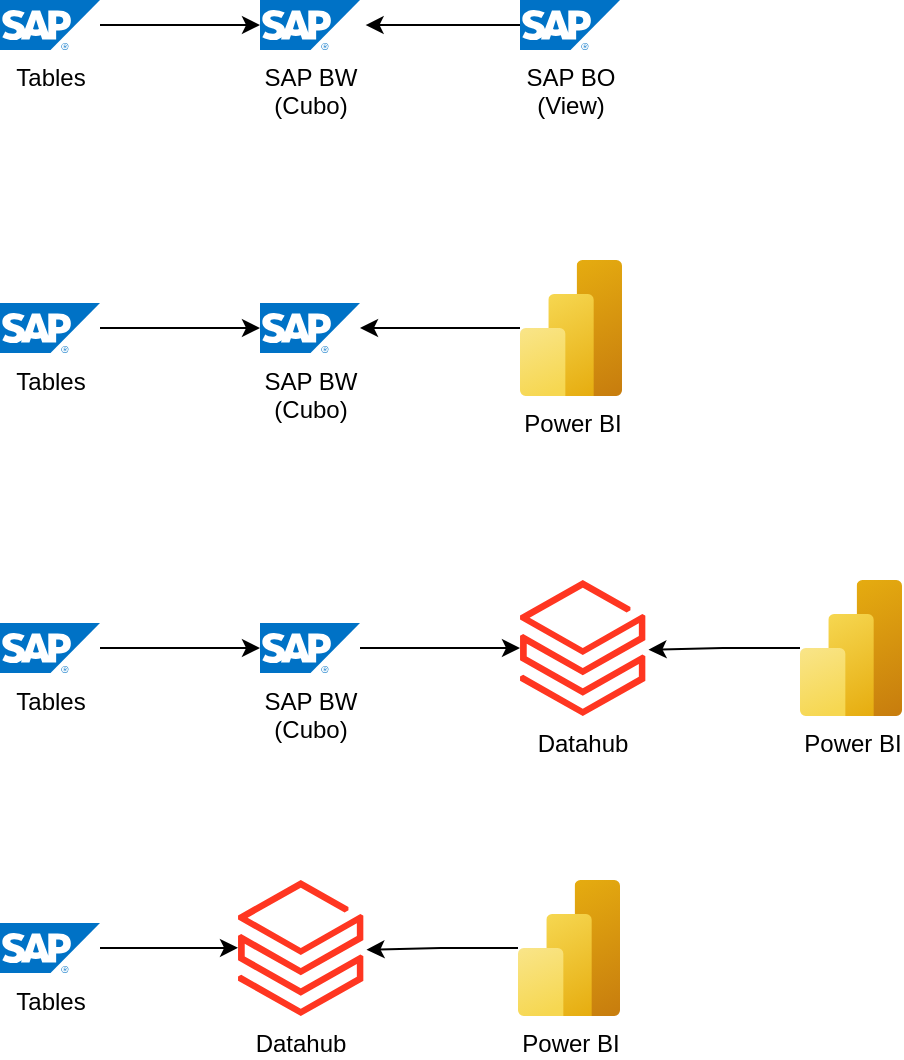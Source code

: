 <mxfile version="24.6.4" type="github">
  <diagram name="Página-1" id="pMPwNeUqAYihZ4KnCTLO">
    <mxGraphModel dx="981" dy="527" grid="1" gridSize="10" guides="1" tooltips="1" connect="1" arrows="1" fold="1" page="1" pageScale="1" pageWidth="1169" pageHeight="827" math="0" shadow="0">
      <root>
        <mxCell id="0" />
        <mxCell id="1" parent="0" />
        <mxCell id="afB3QxRyEOOV9Eug5rTz-3" value="" style="edgeStyle=orthogonalEdgeStyle;rounded=0;orthogonalLoop=1;jettySize=auto;html=1;" edge="1" parent="1" source="afB3QxRyEOOV9Eug5rTz-1" target="afB3QxRyEOOV9Eug5rTz-2">
          <mxGeometry relative="1" as="geometry" />
        </mxCell>
        <mxCell id="afB3QxRyEOOV9Eug5rTz-1" value="Tables" style="image;sketch=0;aspect=fixed;html=1;points=[];align=center;fontSize=12;image=img/lib/mscae/SAP_HANA_on_Azure.svg;" vertex="1" parent="1">
          <mxGeometry x="230" y="70" width="50" height="25" as="geometry" />
        </mxCell>
        <mxCell id="afB3QxRyEOOV9Eug5rTz-2" value="SAP BW&lt;br&gt;(Cubo)" style="image;sketch=0;aspect=fixed;html=1;points=[];align=center;fontSize=12;image=img/lib/mscae/SAP_HANA_on_Azure.svg;" vertex="1" parent="1">
          <mxGeometry x="360" y="70" width="50" height="25" as="geometry" />
        </mxCell>
        <mxCell id="afB3QxRyEOOV9Eug5rTz-4" value="SAP BO&lt;br&gt;(View)" style="image;sketch=0;aspect=fixed;html=1;points=[];align=center;fontSize=12;image=img/lib/mscae/SAP_HANA_on_Azure.svg;" vertex="1" parent="1">
          <mxGeometry x="490" y="70" width="50" height="25" as="geometry" />
        </mxCell>
        <mxCell id="afB3QxRyEOOV9Eug5rTz-6" value="" style="edgeStyle=orthogonalEdgeStyle;rounded=0;orthogonalLoop=1;jettySize=auto;html=1;" edge="1" parent="1" source="afB3QxRyEOOV9Eug5rTz-7" target="afB3QxRyEOOV9Eug5rTz-9">
          <mxGeometry relative="1" as="geometry" />
        </mxCell>
        <mxCell id="afB3QxRyEOOV9Eug5rTz-7" value="Tables" style="image;sketch=0;aspect=fixed;html=1;points=[];align=center;fontSize=12;image=img/lib/mscae/SAP_HANA_on_Azure.svg;" vertex="1" parent="1">
          <mxGeometry x="230" y="221.5" width="50" height="25" as="geometry" />
        </mxCell>
        <mxCell id="afB3QxRyEOOV9Eug5rTz-9" value="SAP BW&lt;br&gt;(Cubo)" style="image;sketch=0;aspect=fixed;html=1;points=[];align=center;fontSize=12;image=img/lib/mscae/SAP_HANA_on_Azure.svg;" vertex="1" parent="1">
          <mxGeometry x="360" y="221.5" width="50" height="25" as="geometry" />
        </mxCell>
        <mxCell id="afB3QxRyEOOV9Eug5rTz-20" style="edgeStyle=orthogonalEdgeStyle;rounded=0;orthogonalLoop=1;jettySize=auto;html=1;" edge="1" parent="1" source="afB3QxRyEOOV9Eug5rTz-11" target="afB3QxRyEOOV9Eug5rTz-9">
          <mxGeometry relative="1" as="geometry" />
        </mxCell>
        <mxCell id="afB3QxRyEOOV9Eug5rTz-11" value="Power BI" style="image;aspect=fixed;html=1;points=[];align=center;fontSize=12;image=img/lib/azure2/analytics/Power_BI_Embedded.svg;" vertex="1" parent="1">
          <mxGeometry x="490" y="200" width="51" height="68" as="geometry" />
        </mxCell>
        <mxCell id="afB3QxRyEOOV9Eug5rTz-12" value="" style="edgeStyle=orthogonalEdgeStyle;rounded=0;orthogonalLoop=1;jettySize=auto;html=1;" edge="1" parent="1" source="afB3QxRyEOOV9Eug5rTz-13" target="afB3QxRyEOOV9Eug5rTz-15">
          <mxGeometry relative="1" as="geometry" />
        </mxCell>
        <mxCell id="afB3QxRyEOOV9Eug5rTz-13" value="Tables" style="image;sketch=0;aspect=fixed;html=1;points=[];align=center;fontSize=12;image=img/lib/mscae/SAP_HANA_on_Azure.svg;" vertex="1" parent="1">
          <mxGeometry x="230" y="381.5" width="50" height="25" as="geometry" />
        </mxCell>
        <mxCell id="afB3QxRyEOOV9Eug5rTz-18" style="edgeStyle=orthogonalEdgeStyle;rounded=0;orthogonalLoop=1;jettySize=auto;html=1;" edge="1" parent="1" source="afB3QxRyEOOV9Eug5rTz-15" target="afB3QxRyEOOV9Eug5rTz-17">
          <mxGeometry relative="1" as="geometry" />
        </mxCell>
        <mxCell id="afB3QxRyEOOV9Eug5rTz-15" value="SAP BW&lt;br&gt;(Cubo)" style="image;sketch=0;aspect=fixed;html=1;points=[];align=center;fontSize=12;image=img/lib/mscae/SAP_HANA_on_Azure.svg;" vertex="1" parent="1">
          <mxGeometry x="360" y="381.5" width="50" height="25" as="geometry" />
        </mxCell>
        <mxCell id="afB3QxRyEOOV9Eug5rTz-16" value="Power BI" style="image;aspect=fixed;html=1;points=[];align=center;fontSize=12;image=img/lib/azure2/analytics/Power_BI_Embedded.svg;" vertex="1" parent="1">
          <mxGeometry x="630" y="360" width="51" height="68" as="geometry" />
        </mxCell>
        <mxCell id="afB3QxRyEOOV9Eug5rTz-17" value="Datahub" style="image;aspect=fixed;html=1;points=[];align=center;fontSize=12;image=img/lib/azure2/analytics/Azure_Databricks.svg;" vertex="1" parent="1">
          <mxGeometry x="490" y="360" width="62.8" height="68" as="geometry" />
        </mxCell>
        <mxCell id="afB3QxRyEOOV9Eug5rTz-21" style="edgeStyle=orthogonalEdgeStyle;rounded=0;orthogonalLoop=1;jettySize=auto;html=1;entryX=1.056;entryY=0.501;entryDx=0;entryDy=0;entryPerimeter=0;" edge="1" parent="1" source="afB3QxRyEOOV9Eug5rTz-4" target="afB3QxRyEOOV9Eug5rTz-2">
          <mxGeometry relative="1" as="geometry" />
        </mxCell>
        <mxCell id="afB3QxRyEOOV9Eug5rTz-22" style="edgeStyle=orthogonalEdgeStyle;rounded=0;orthogonalLoop=1;jettySize=auto;html=1;entryX=1.023;entryY=0.513;entryDx=0;entryDy=0;entryPerimeter=0;" edge="1" parent="1" source="afB3QxRyEOOV9Eug5rTz-16" target="afB3QxRyEOOV9Eug5rTz-17">
          <mxGeometry relative="1" as="geometry" />
        </mxCell>
        <mxCell id="afB3QxRyEOOV9Eug5rTz-24" value="Tables" style="image;sketch=0;aspect=fixed;html=1;points=[];align=center;fontSize=12;image=img/lib/mscae/SAP_HANA_on_Azure.svg;" vertex="1" parent="1">
          <mxGeometry x="230" y="531.5" width="50" height="25" as="geometry" />
        </mxCell>
        <mxCell id="afB3QxRyEOOV9Eug5rTz-27" value="Power BI" style="image;aspect=fixed;html=1;points=[];align=center;fontSize=12;image=img/lib/azure2/analytics/Power_BI_Embedded.svg;" vertex="1" parent="1">
          <mxGeometry x="489" y="510" width="51" height="68" as="geometry" />
        </mxCell>
        <mxCell id="afB3QxRyEOOV9Eug5rTz-28" value="Datahub" style="image;aspect=fixed;html=1;points=[];align=center;fontSize=12;image=img/lib/azure2/analytics/Azure_Databricks.svg;" vertex="1" parent="1">
          <mxGeometry x="349" y="510" width="62.8" height="68" as="geometry" />
        </mxCell>
        <mxCell id="afB3QxRyEOOV9Eug5rTz-29" style="edgeStyle=orthogonalEdgeStyle;rounded=0;orthogonalLoop=1;jettySize=auto;html=1;entryX=1.023;entryY=0.513;entryDx=0;entryDy=0;entryPerimeter=0;" edge="1" parent="1" source="afB3QxRyEOOV9Eug5rTz-27" target="afB3QxRyEOOV9Eug5rTz-28">
          <mxGeometry relative="1" as="geometry" />
        </mxCell>
        <mxCell id="afB3QxRyEOOV9Eug5rTz-30" style="edgeStyle=orthogonalEdgeStyle;rounded=0;orthogonalLoop=1;jettySize=auto;html=1;entryX=0;entryY=0.499;entryDx=0;entryDy=0;entryPerimeter=0;" edge="1" parent="1" source="afB3QxRyEOOV9Eug5rTz-24" target="afB3QxRyEOOV9Eug5rTz-28">
          <mxGeometry relative="1" as="geometry" />
        </mxCell>
      </root>
    </mxGraphModel>
  </diagram>
</mxfile>
